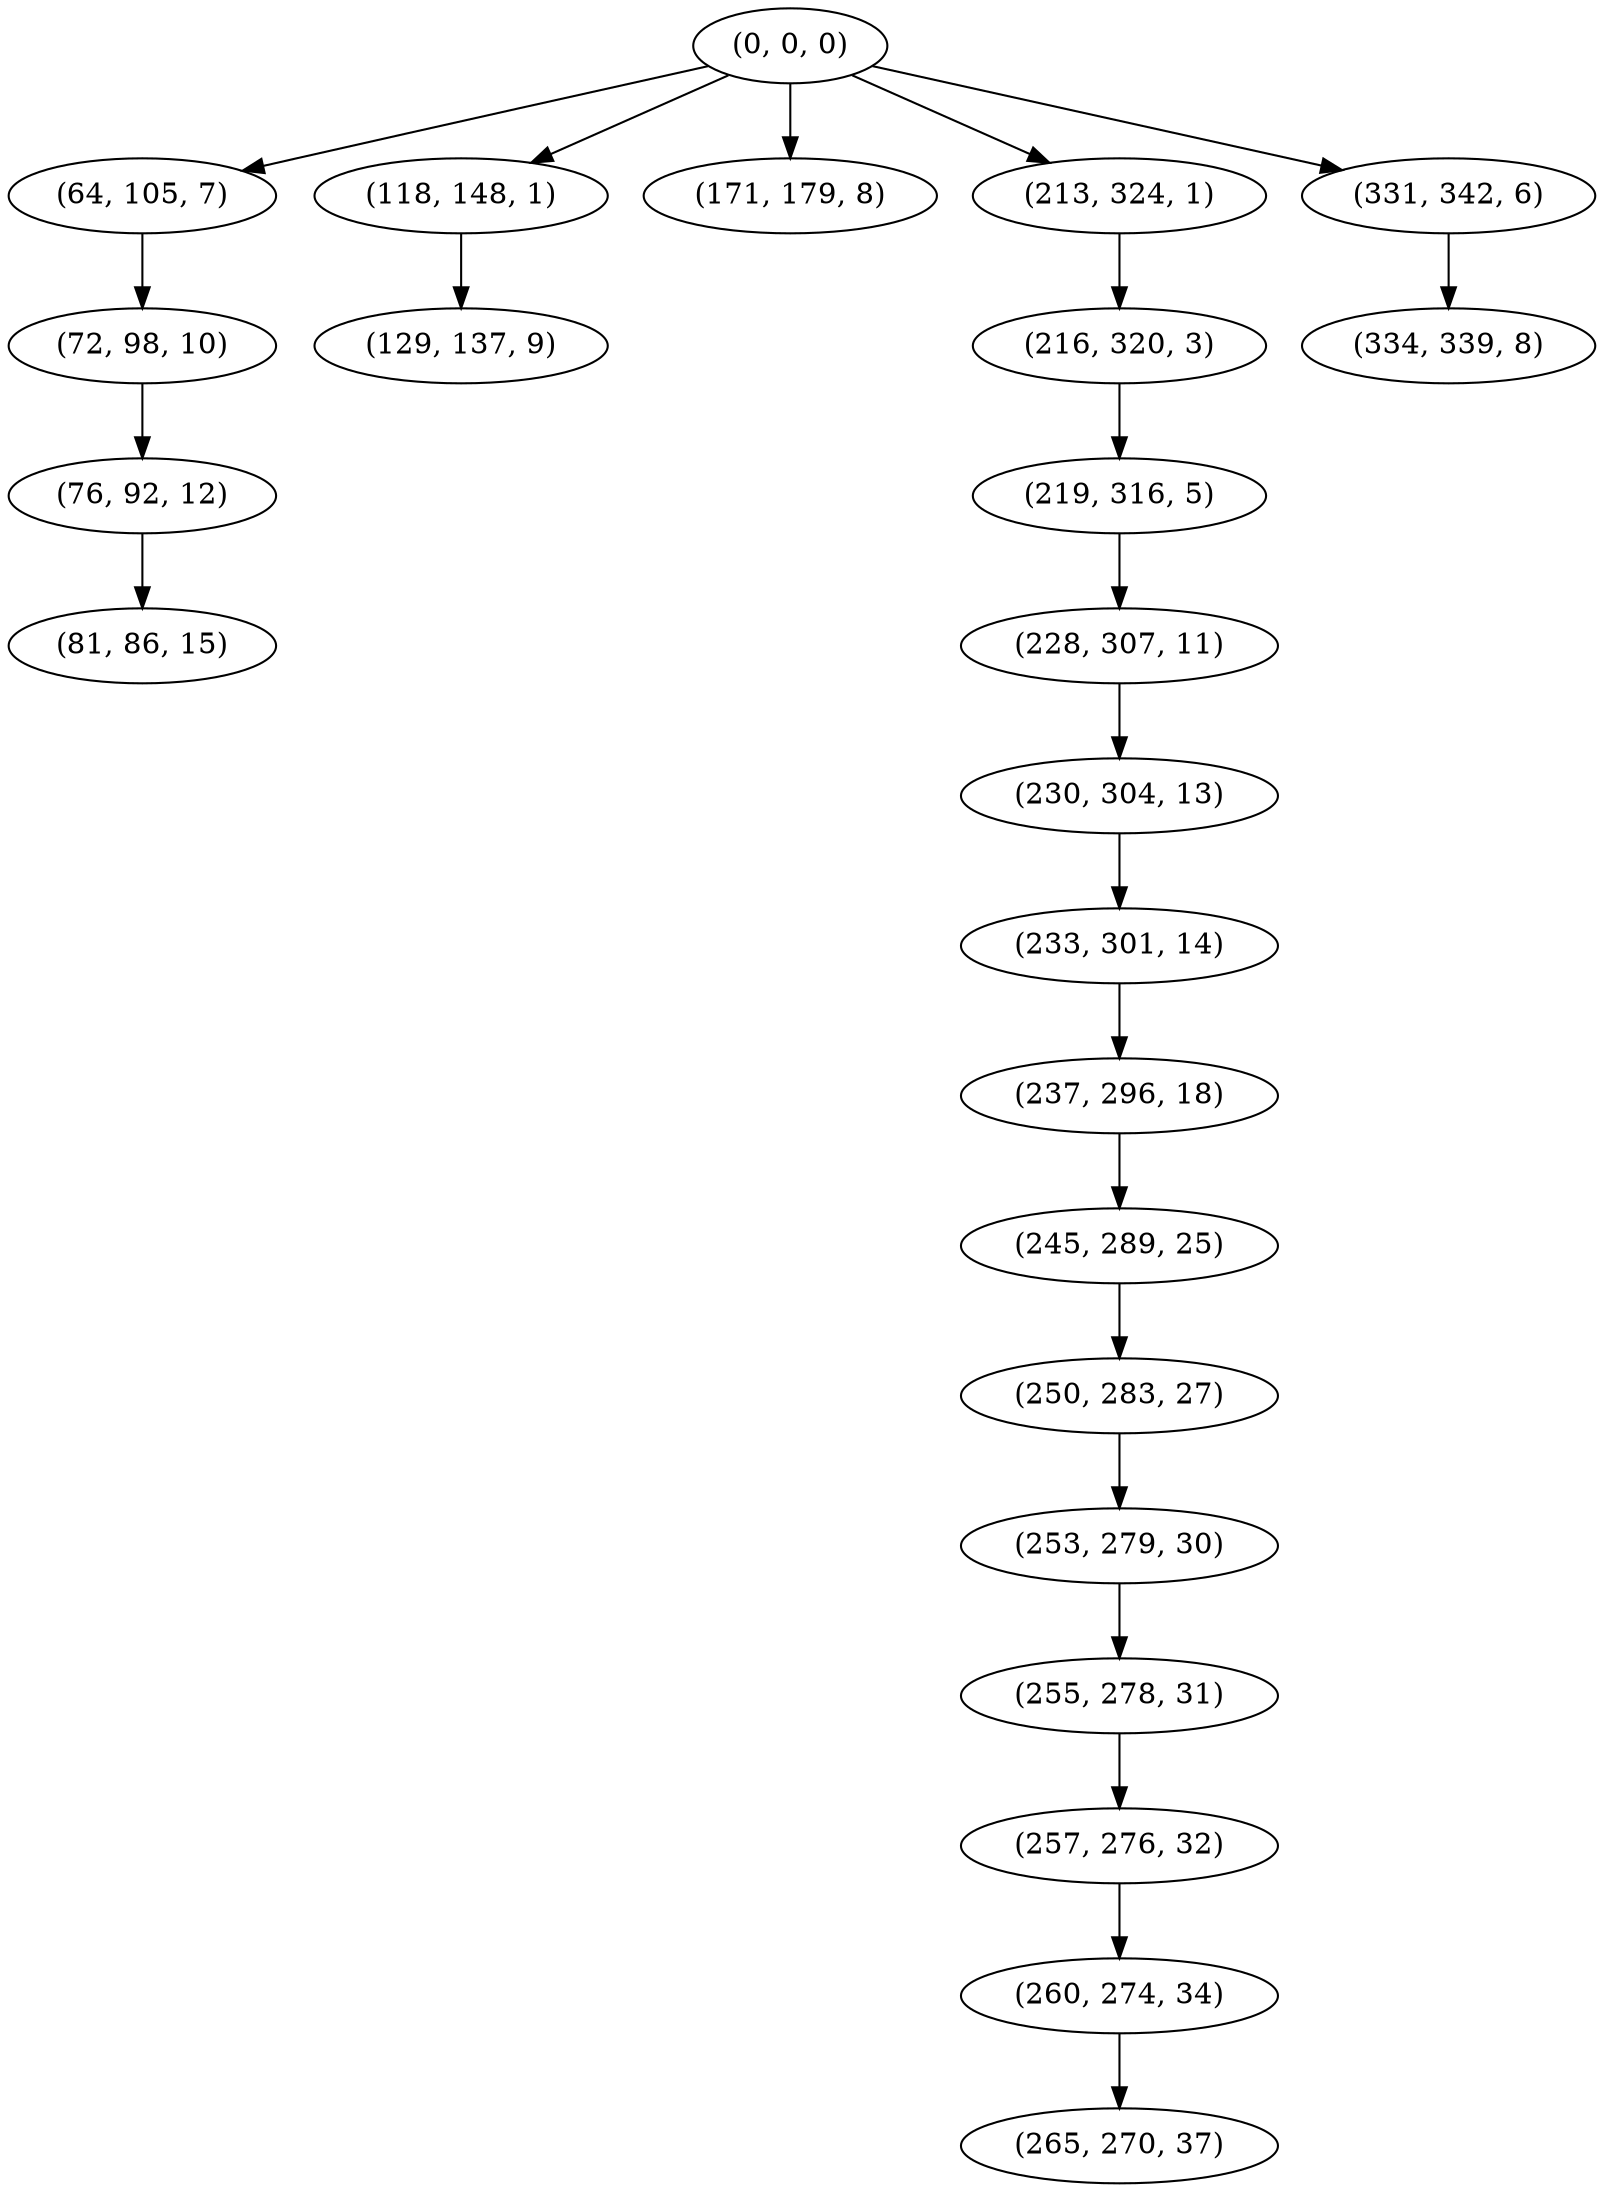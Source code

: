 digraph tree {
    "(0, 0, 0)";
    "(64, 105, 7)";
    "(72, 98, 10)";
    "(76, 92, 12)";
    "(81, 86, 15)";
    "(118, 148, 1)";
    "(129, 137, 9)";
    "(171, 179, 8)";
    "(213, 324, 1)";
    "(216, 320, 3)";
    "(219, 316, 5)";
    "(228, 307, 11)";
    "(230, 304, 13)";
    "(233, 301, 14)";
    "(237, 296, 18)";
    "(245, 289, 25)";
    "(250, 283, 27)";
    "(253, 279, 30)";
    "(255, 278, 31)";
    "(257, 276, 32)";
    "(260, 274, 34)";
    "(265, 270, 37)";
    "(331, 342, 6)";
    "(334, 339, 8)";
    "(0, 0, 0)" -> "(64, 105, 7)";
    "(0, 0, 0)" -> "(118, 148, 1)";
    "(0, 0, 0)" -> "(171, 179, 8)";
    "(0, 0, 0)" -> "(213, 324, 1)";
    "(0, 0, 0)" -> "(331, 342, 6)";
    "(64, 105, 7)" -> "(72, 98, 10)";
    "(72, 98, 10)" -> "(76, 92, 12)";
    "(76, 92, 12)" -> "(81, 86, 15)";
    "(118, 148, 1)" -> "(129, 137, 9)";
    "(213, 324, 1)" -> "(216, 320, 3)";
    "(216, 320, 3)" -> "(219, 316, 5)";
    "(219, 316, 5)" -> "(228, 307, 11)";
    "(228, 307, 11)" -> "(230, 304, 13)";
    "(230, 304, 13)" -> "(233, 301, 14)";
    "(233, 301, 14)" -> "(237, 296, 18)";
    "(237, 296, 18)" -> "(245, 289, 25)";
    "(245, 289, 25)" -> "(250, 283, 27)";
    "(250, 283, 27)" -> "(253, 279, 30)";
    "(253, 279, 30)" -> "(255, 278, 31)";
    "(255, 278, 31)" -> "(257, 276, 32)";
    "(257, 276, 32)" -> "(260, 274, 34)";
    "(260, 274, 34)" -> "(265, 270, 37)";
    "(331, 342, 6)" -> "(334, 339, 8)";
}
